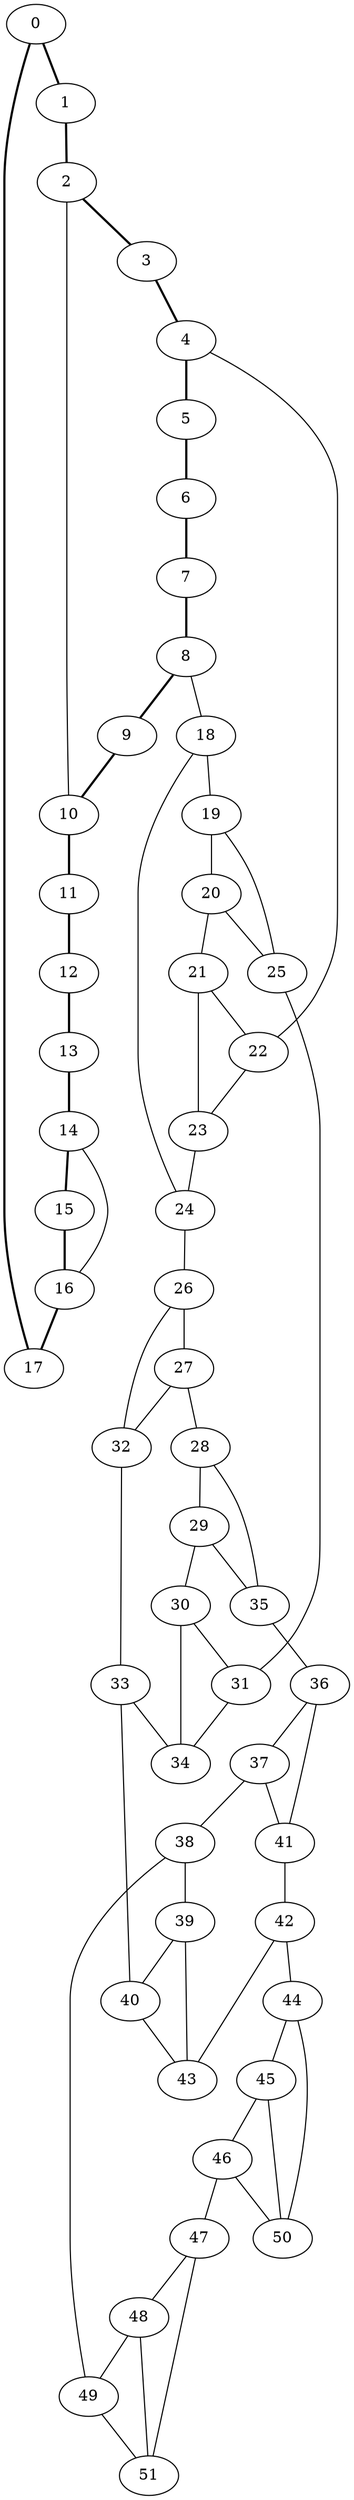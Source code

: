 //Inside of this graph isn't 3-connected
graph G {
0 [ pos = " 11.50,0.00!" ];
0 -- 1[style=bold];
0 -- 17[style=bold];
1 [ pos = " 10.81,3.93!" ];
1 -- 2[style=bold];
2 [ pos = " 8.81,7.39!" ];
2 -- 3[style=bold];
2 -- 10;
3 [ pos = " 5.75,9.96!" ];
3 -- 4[style=bold];
4 [ pos = " 2.00,11.33!" ];
4 -- 5[style=bold];
4 -- 22;
5 [ pos = " -2.00,11.33!" ];
5 -- 6[style=bold];
6 [ pos = " -5.75,9.96!" ];
6 -- 7[style=bold];
7 [ pos = " -8.81,7.39!" ];
7 -- 8[style=bold];
8 [ pos = " -10.81,3.93!" ];
8 -- 9[style=bold];
8 -- 18;
9 [ pos = " -11.50,0.00!" ];
9 -- 10[style=bold];
10 [ pos = " -10.81,-3.93!" ];
10 -- 11[style=bold];
11 [ pos = " -8.81,-7.39!" ];
11 -- 12[style=bold];
12 [ pos = " -5.75,-9.96!" ];
12 -- 13[style=bold];
13 [ pos = " -2.00,-11.33!" ];
13 -- 14[style=bold];
14 [ pos = " 2.00,-11.33!" ];
14 -- 15[style=bold];
14 -- 16;
15 [ pos = " 5.75,-9.96!" ];
15 -- 16[style=bold];
16 [ pos = " 8.81,-7.39!" ];
16 -- 17[style=bold];
17 [ pos = " 10.81,-3.93!" ];
18 -- 19;
18 -- 24;
19 -- 20;
19 -- 25;
20 -- 21;
20 -- 25;
21 -- 22;
21 -- 23;
22 -- 23;
23 -- 24;
24 -- 26;
25 -- 31;
26 -- 27;
26 -- 32;
27 -- 28;
27 -- 32;
28 -- 29;
28 -- 35;
29 -- 30;
29 -- 35;
30 -- 31;
30 -- 34;
31 -- 34;
32 -- 33;
33 -- 34;
33 -- 40;
35 -- 36;
36 -- 37;
36 -- 41;
37 -- 38;
37 -- 41;
38 -- 39;
38 -- 49;
39 -- 40;
39 -- 43;
40 -- 43;
41 -- 42;
42 -- 43;
42 -- 44;
44 -- 45;
44 -- 50;
45 -- 46;
45 -- 50;
46 -- 47;
46 -- 50;
47 -- 48;
47 -- 51;
48 -- 49;
48 -- 51;
49 -- 51;
}
